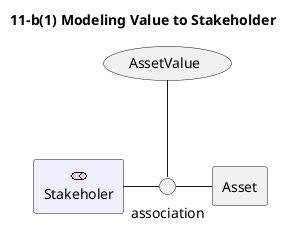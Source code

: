 @startuml
title 11-b(1) Modeling Value to Stakeholder
archimate #Motivation "Stakeholer" <<stakeholder-filled>>
(AssetValue)
circle association
rectangle Asset
Stakeholer - association
association - Asset
AssetValue -- association : ""
@enduml